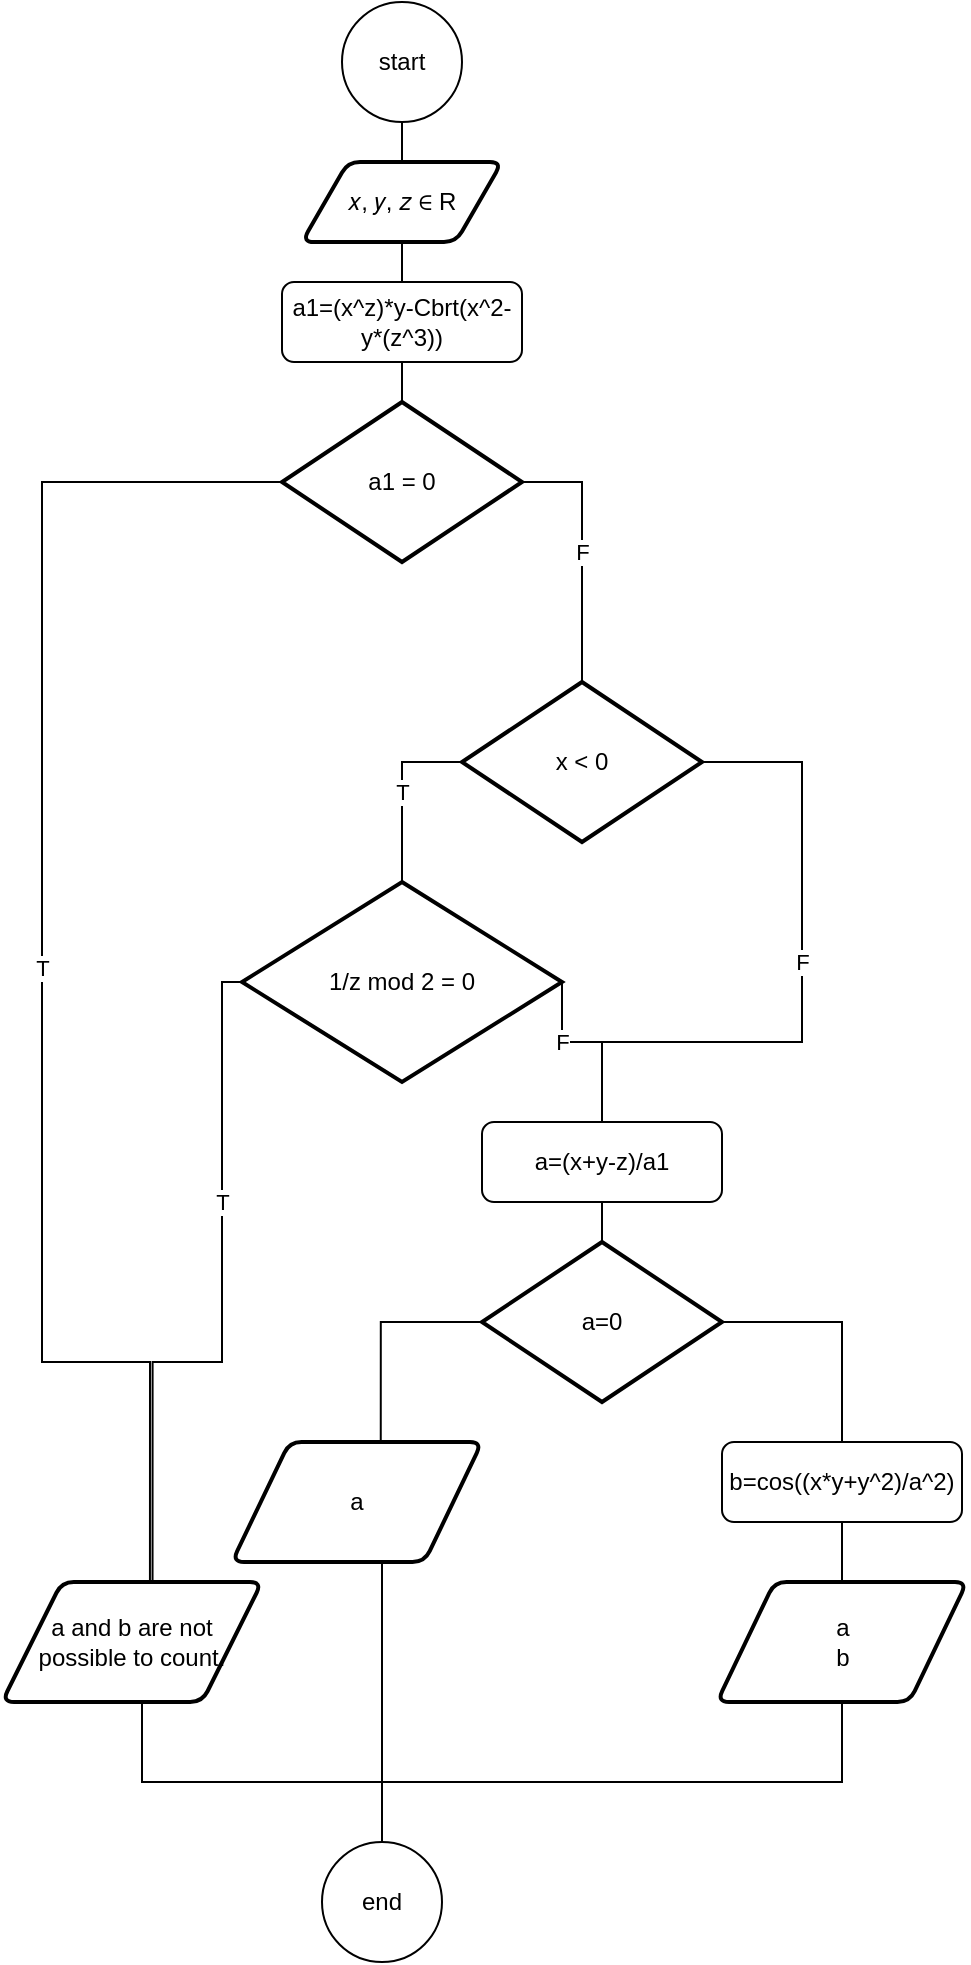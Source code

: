 <mxfile version="15.4.0" type="device" pages="2"><diagram id="MU-m23rfAiFJdFsffINM" name="Page-1"><mxGraphModel dx="1043" dy="663" grid="1" gridSize="10" guides="1" tooltips="1" connect="1" arrows="1" fold="1" page="1" pageScale="1" pageWidth="850" pageHeight="1100" math="0" shadow="0"><root><mxCell id="0"/><mxCell id="1" parent="0"/><mxCell id="2TCXu4S36zcWxt1Dz5-f-3" value="" style="edgeStyle=orthogonalEdgeStyle;rounded=0;orthogonalLoop=1;jettySize=auto;html=1;endArrow=none;endFill=0;" parent="1" source="2TCXu4S36zcWxt1Dz5-f-1" target="2TCXu4S36zcWxt1Dz5-f-2" edge="1"><mxGeometry relative="1" as="geometry"/></mxCell><mxCell id="2TCXu4S36zcWxt1Dz5-f-1" value="start" style="ellipse;whiteSpace=wrap;html=1;aspect=fixed;" parent="1" vertex="1"><mxGeometry x="250" width="60" height="60" as="geometry"/></mxCell><mxCell id="2TCXu4S36zcWxt1Dz5-f-2" value="𝑥, 𝑦, 𝑧 ∈ R" style="shape=parallelogram;html=1;strokeWidth=2;perimeter=parallelogramPerimeter;whiteSpace=wrap;rounded=1;arcSize=12;size=0.23;" parent="1" vertex="1"><mxGeometry x="230" y="80" width="100" height="40" as="geometry"/></mxCell><mxCell id="2TCXu4S36zcWxt1Dz5-f-13" value="F" style="edgeStyle=orthogonalEdgeStyle;rounded=0;orthogonalLoop=1;jettySize=auto;html=1;entryX=0.589;entryY=0.033;entryDx=0;entryDy=0;entryPerimeter=0;endArrow=none;endFill=0;exitX=1;exitY=0.5;exitDx=0;exitDy=0;exitPerimeter=0;" parent="1" source="2TCXu4S36zcWxt1Dz5-f-4" target="2TCXu4S36zcWxt1Dz5-f-11" edge="1"><mxGeometry x="-0.412" relative="1" as="geometry"><Array as="points"><mxPoint x="360" y="520"/><mxPoint x="380" y="520"/><mxPoint x="380" y="561"/></Array><mxPoint as="offset"/></mxGeometry></mxCell><mxCell id="2TCXu4S36zcWxt1Dz5-f-17" value="T" style="edgeStyle=orthogonalEdgeStyle;rounded=0;orthogonalLoop=1;jettySize=auto;html=1;entryX=0.579;entryY=0.022;entryDx=0;entryDy=0;entryPerimeter=0;endArrow=none;endFill=0;startArrow=none;exitX=0;exitY=0.5;exitDx=0;exitDy=0;exitPerimeter=0;" parent="1" source="2TCXu4S36zcWxt1Dz5-f-4" target="2TCXu4S36zcWxt1Dz5-f-9" edge="1"><mxGeometry x="-0.306" relative="1" as="geometry"><Array as="points"><mxPoint x="190" y="490"/><mxPoint x="190" y="680"/><mxPoint x="155" y="680"/></Array><mxPoint x="550" y="230" as="sourcePoint"/><mxPoint as="offset"/></mxGeometry></mxCell><mxCell id="2TCXu4S36zcWxt1Dz5-f-4" value="1/z mod 2 = 0" style="strokeWidth=2;html=1;shape=mxgraph.flowchart.decision;whiteSpace=wrap;" parent="1" vertex="1"><mxGeometry x="200" y="440" width="160" height="100" as="geometry"/></mxCell><mxCell id="2TCXu4S36zcWxt1Dz5-f-7" value="" style="edgeStyle=orthogonalEdgeStyle;rounded=0;orthogonalLoop=1;jettySize=auto;html=1;endArrow=none;endFill=0;" parent="1" source="2TCXu4S36zcWxt1Dz5-f-6" target="2TCXu4S36zcWxt1Dz5-f-2" edge="1"><mxGeometry relative="1" as="geometry"/></mxCell><mxCell id="3bolBMOxF8PM-Eg08KFo-12" value="" style="edgeStyle=orthogonalEdgeStyle;rounded=0;orthogonalLoop=1;jettySize=auto;html=1;endArrow=none;endFill=0;" edge="1" parent="1" source="2TCXu4S36zcWxt1Dz5-f-6" target="3bolBMOxF8PM-Eg08KFo-1"><mxGeometry relative="1" as="geometry"/></mxCell><mxCell id="2TCXu4S36zcWxt1Dz5-f-6" value="a1=(x^z)*y-Cbrt(x^2-y*(z^3))" style="rounded=1;whiteSpace=wrap;html=1;" parent="1" vertex="1"><mxGeometry x="220" y="140" width="120" height="40" as="geometry"/></mxCell><mxCell id="2TCXu4S36zcWxt1Dz5-f-26" style="edgeStyle=orthogonalEdgeStyle;rounded=0;orthogonalLoop=1;jettySize=auto;html=1;endArrow=none;endFill=0;" parent="1" source="2TCXu4S36zcWxt1Dz5-f-9" target="2TCXu4S36zcWxt1Dz5-f-22" edge="1"><mxGeometry relative="1" as="geometry"><Array as="points"><mxPoint x="150" y="890"/><mxPoint x="270" y="890"/></Array></mxGeometry></mxCell><mxCell id="2TCXu4S36zcWxt1Dz5-f-9" value="a and b are not possible to count." style="shape=parallelogram;html=1;strokeWidth=2;perimeter=parallelogramPerimeter;whiteSpace=wrap;rounded=1;arcSize=12;size=0.23;" parent="1" vertex="1"><mxGeometry x="80" y="790" width="130" height="60" as="geometry"/></mxCell><mxCell id="2TCXu4S36zcWxt1Dz5-f-27" style="edgeStyle=orthogonalEdgeStyle;rounded=0;orthogonalLoop=1;jettySize=auto;html=1;entryX=0.5;entryY=0;entryDx=0;entryDy=0;endArrow=none;endFill=0;" parent="1" source="2TCXu4S36zcWxt1Dz5-f-10" target="2TCXu4S36zcWxt1Dz5-f-22" edge="1"><mxGeometry relative="1" as="geometry"><Array as="points"><mxPoint x="500" y="890"/><mxPoint x="270" y="890"/></Array></mxGeometry></mxCell><mxCell id="2TCXu4S36zcWxt1Dz5-f-10" value="a&lt;br&gt;b" style="shape=parallelogram;html=1;strokeWidth=2;perimeter=parallelogramPerimeter;whiteSpace=wrap;rounded=1;arcSize=12;size=0.23;" parent="1" vertex="1"><mxGeometry x="437.5" y="790" width="125" height="60" as="geometry"/></mxCell><mxCell id="2TCXu4S36zcWxt1Dz5-f-16" value="" style="edgeStyle=orthogonalEdgeStyle;rounded=0;orthogonalLoop=1;jettySize=auto;html=1;endArrow=none;endFill=0;" parent="1" source="2TCXu4S36zcWxt1Dz5-f-11" target="2TCXu4S36zcWxt1Dz5-f-15" edge="1"><mxGeometry relative="1" as="geometry"/></mxCell><mxCell id="2TCXu4S36zcWxt1Dz5-f-11" value="a=(x+y-z)/a1" style="rounded=1;whiteSpace=wrap;html=1;" parent="1" vertex="1"><mxGeometry x="320" y="560" width="120" height="40" as="geometry"/></mxCell><mxCell id="2TCXu4S36zcWxt1Dz5-f-23" style="edgeStyle=orthogonalEdgeStyle;rounded=0;orthogonalLoop=1;jettySize=auto;html=1;entryX=0.5;entryY=0;entryDx=0;entryDy=0;endArrow=none;endFill=0;" parent="1" source="2TCXu4S36zcWxt1Dz5-f-14" target="2TCXu4S36zcWxt1Dz5-f-22" edge="1"><mxGeometry relative="1" as="geometry"><Array as="points"><mxPoint x="270" y="840"/><mxPoint x="270" y="840"/></Array></mxGeometry></mxCell><mxCell id="2TCXu4S36zcWxt1Dz5-f-14" value="a" style="shape=parallelogram;html=1;strokeWidth=2;perimeter=parallelogramPerimeter;whiteSpace=wrap;rounded=1;arcSize=12;size=0.23;" parent="1" vertex="1"><mxGeometry x="195" y="720" width="125" height="60" as="geometry"/></mxCell><mxCell id="2TCXu4S36zcWxt1Dz5-f-18" style="edgeStyle=orthogonalEdgeStyle;rounded=0;orthogonalLoop=1;jettySize=auto;html=1;entryX=0.595;entryY=0;entryDx=0;entryDy=0;entryPerimeter=0;endArrow=none;endFill=0;" parent="1" source="2TCXu4S36zcWxt1Dz5-f-15" target="2TCXu4S36zcWxt1Dz5-f-14" edge="1"><mxGeometry relative="1" as="geometry"><Array as="points"><mxPoint x="269" y="660"/></Array></mxGeometry></mxCell><mxCell id="2TCXu4S36zcWxt1Dz5-f-20" style="edgeStyle=orthogonalEdgeStyle;rounded=0;orthogonalLoop=1;jettySize=auto;html=1;entryX=0.5;entryY=0;entryDx=0;entryDy=0;endArrow=none;endFill=0;" parent="1" source="2TCXu4S36zcWxt1Dz5-f-15" target="2TCXu4S36zcWxt1Dz5-f-19" edge="1"><mxGeometry relative="1" as="geometry"><Array as="points"><mxPoint x="500" y="660"/></Array></mxGeometry></mxCell><mxCell id="2TCXu4S36zcWxt1Dz5-f-15" value="a=0" style="strokeWidth=2;html=1;shape=mxgraph.flowchart.decision;whiteSpace=wrap;" parent="1" vertex="1"><mxGeometry x="320" y="620" width="120" height="80" as="geometry"/></mxCell><mxCell id="2TCXu4S36zcWxt1Dz5-f-21" value="" style="edgeStyle=orthogonalEdgeStyle;rounded=0;orthogonalLoop=1;jettySize=auto;html=1;endArrow=none;endFill=0;" parent="1" source="2TCXu4S36zcWxt1Dz5-f-19" target="2TCXu4S36zcWxt1Dz5-f-10" edge="1"><mxGeometry relative="1" as="geometry"/></mxCell><mxCell id="2TCXu4S36zcWxt1Dz5-f-19" value="b=cos((x*y+y^2)/a^2)" style="rounded=1;whiteSpace=wrap;html=1;" parent="1" vertex="1"><mxGeometry x="440" y="720" width="120" height="40" as="geometry"/></mxCell><mxCell id="2TCXu4S36zcWxt1Dz5-f-22" value="end" style="ellipse;whiteSpace=wrap;html=1;aspect=fixed;" parent="1" vertex="1"><mxGeometry x="240" y="920" width="60" height="60" as="geometry"/></mxCell><mxCell id="3bolBMOxF8PM-Eg08KFo-8" value="F" style="edgeStyle=orthogonalEdgeStyle;rounded=0;orthogonalLoop=1;jettySize=auto;html=1;entryX=0.5;entryY=0;entryDx=0;entryDy=0;entryPerimeter=0;endArrow=none;endFill=0;" edge="1" parent="1" source="3bolBMOxF8PM-Eg08KFo-1" target="3bolBMOxF8PM-Eg08KFo-4"><mxGeometry relative="1" as="geometry"><Array as="points"><mxPoint x="370" y="240"/></Array></mxGeometry></mxCell><mxCell id="3bolBMOxF8PM-Eg08KFo-15" value="T" style="edgeStyle=orthogonalEdgeStyle;rounded=0;orthogonalLoop=1;jettySize=auto;html=1;endArrow=none;endFill=0;entryX=0.569;entryY=0.011;entryDx=0;entryDy=0;entryPerimeter=0;" edge="1" parent="1" source="3bolBMOxF8PM-Eg08KFo-1" target="2TCXu4S36zcWxt1Dz5-f-9"><mxGeometry relative="1" as="geometry"><mxPoint x="90" y="541.333" as="targetPoint"/><Array as="points"><mxPoint x="100" y="240"/><mxPoint x="100" y="680"/><mxPoint x="154" y="680"/></Array></mxGeometry></mxCell><mxCell id="3bolBMOxF8PM-Eg08KFo-1" value="a1 = 0" style="strokeWidth=2;html=1;shape=mxgraph.flowchart.decision;whiteSpace=wrap;" vertex="1" parent="1"><mxGeometry x="220" y="200" width="120" height="80" as="geometry"/></mxCell><mxCell id="3bolBMOxF8PM-Eg08KFo-10" value="T" style="edgeStyle=orthogonalEdgeStyle;rounded=0;orthogonalLoop=1;jettySize=auto;html=1;endArrow=none;endFill=0;entryX=0.5;entryY=0;entryDx=0;entryDy=0;entryPerimeter=0;" edge="1" parent="1" source="3bolBMOxF8PM-Eg08KFo-4" target="2TCXu4S36zcWxt1Dz5-f-4"><mxGeometry relative="1" as="geometry"><mxPoint x="280" y="430" as="targetPoint"/><Array as="points"><mxPoint x="280" y="380"/></Array></mxGeometry></mxCell><mxCell id="3bolBMOxF8PM-Eg08KFo-16" value="F" style="edgeStyle=orthogonalEdgeStyle;rounded=0;orthogonalLoop=1;jettySize=auto;html=1;endArrow=none;endFill=0;" edge="1" parent="1" source="3bolBMOxF8PM-Eg08KFo-4"><mxGeometry relative="1" as="geometry"><mxPoint x="380" y="530" as="targetPoint"/><Array as="points"><mxPoint x="480" y="380"/><mxPoint x="480" y="520"/><mxPoint x="380" y="520"/></Array></mxGeometry></mxCell><mxCell id="3bolBMOxF8PM-Eg08KFo-4" value="x &amp;lt; 0" style="strokeWidth=2;html=1;shape=mxgraph.flowchart.decision;whiteSpace=wrap;" vertex="1" parent="1"><mxGeometry x="310" y="340" width="120" height="80" as="geometry"/></mxCell></root></mxGraphModel></diagram><diagram id="euLcxx2mQepriZrTO9SU" name="Page-2"><mxGraphModel dx="782" dy="497" grid="1" gridSize="10" guides="1" tooltips="1" connect="1" arrows="1" fold="1" page="1" pageScale="1" pageWidth="850" pageHeight="1100" math="0" shadow="0"><root><mxCell id="Y0sjtifXvX3e3eXYDPva-0"/><mxCell id="Y0sjtifXvX3e3eXYDPva-1" parent="Y0sjtifXvX3e3eXYDPva-0"/><mxCell id="Y0sjtifXvX3e3eXYDPva-2" value="start" style="ellipse;whiteSpace=wrap;html=1;aspect=fixed;" parent="Y0sjtifXvX3e3eXYDPva-1" vertex="1"><mxGeometry x="290" y="10" width="60" height="60" as="geometry"/></mxCell><mxCell id="Y0sjtifXvX3e3eXYDPva-9" value="" style="edgeStyle=orthogonalEdgeStyle;rounded=0;orthogonalLoop=1;jettySize=auto;html=1;endArrow=none;endFill=0;" parent="Y0sjtifXvX3e3eXYDPva-1" source="Y0sjtifXvX3e3eXYDPva-3" target="Y0sjtifXvX3e3eXYDPva-4" edge="1"><mxGeometry relative="1" as="geometry"/></mxCell><mxCell id="Y0sjtifXvX3e3eXYDPva-3" value="n = 10&lt;br&gt;n &amp;lt;= 99&lt;br&gt;n++" style="shape=hexagon;perimeter=hexagonPerimeter2;whiteSpace=wrap;html=1;fixedSize=1;" parent="Y0sjtifXvX3e3eXYDPva-1" vertex="1"><mxGeometry x="260" y="160" width="120" height="80" as="geometry"/></mxCell><mxCell id="Y0sjtifXvX3e3eXYDPva-5" value="" style="edgeStyle=orthogonalEdgeStyle;rounded=0;orthogonalLoop=1;jettySize=auto;html=1;endArrow=none;endFill=0;" parent="Y0sjtifXvX3e3eXYDPva-1" source="Y0sjtifXvX3e3eXYDPva-4" target="Y0sjtifXvX3e3eXYDPva-2" edge="1"><mxGeometry relative="1" as="geometry"/></mxCell><mxCell id="Y0sjtifXvX3e3eXYDPva-4" value="temp = 0" style="rounded=1;whiteSpace=wrap;html=1;" parent="Y0sjtifXvX3e3eXYDPva-1" vertex="1"><mxGeometry x="260" y="80" width="120" height="40" as="geometry"/></mxCell><mxCell id="Y0sjtifXvX3e3eXYDPva-6" value="n = 100&lt;br&gt;n &amp;lt;= 999&lt;br&gt;n++" style="shape=hexagon;perimeter=hexagonPerimeter2;whiteSpace=wrap;html=1;fixedSize=1;" parent="Y0sjtifXvX3e3eXYDPva-1" vertex="1"><mxGeometry x="260" y="550" width="120" height="80" as="geometry"/></mxCell><mxCell id="Y0sjtifXvX3e3eXYDPva-11" value="" style="edgeStyle=orthogonalEdgeStyle;rounded=0;orthogonalLoop=1;jettySize=auto;html=1;endArrow=none;endFill=0;" parent="Y0sjtifXvX3e3eXYDPva-1" source="Y0sjtifXvX3e3eXYDPva-10" target="Y0sjtifXvX3e3eXYDPva-3" edge="1"><mxGeometry relative="1" as="geometry"/></mxCell><mxCell id="Y0sjtifXvX3e3eXYDPva-10" value="temp = (n/10)^2+(n%10)^2" style="rounded=1;whiteSpace=wrap;html=1;" parent="Y0sjtifXvX3e3eXYDPva-1" vertex="1"><mxGeometry x="260" y="260" width="120" height="40" as="geometry"/></mxCell><mxCell id="Y0sjtifXvX3e3eXYDPva-13" value="" style="edgeStyle=orthogonalEdgeStyle;rounded=0;orthogonalLoop=1;jettySize=auto;html=1;endArrow=none;endFill=0;" parent="Y0sjtifXvX3e3eXYDPva-1" source="Y0sjtifXvX3e3eXYDPva-12" target="Y0sjtifXvX3e3eXYDPva-10" edge="1"><mxGeometry relative="1" as="geometry"/></mxCell><mxCell id="Y0sjtifXvX3e3eXYDPva-15" value="F" style="edgeStyle=orthogonalEdgeStyle;rounded=0;orthogonalLoop=1;jettySize=auto;html=1;entryX=0.5;entryY=0;entryDx=0;entryDy=0;endArrow=none;endFill=0;" parent="Y0sjtifXvX3e3eXYDPva-1" source="Y0sjtifXvX3e3eXYDPva-12" target="Y0sjtifXvX3e3eXYDPva-16" edge="1"><mxGeometry relative="1" as="geometry"><mxPoint x="400" y="540" as="targetPoint"/><Array as="points"><mxPoint x="320" y="410"/><mxPoint x="400" y="410"/><mxPoint x="400" y="480"/></Array></mxGeometry></mxCell><mxCell id="Y0sjtifXvX3e3eXYDPva-19" value="T" style="edgeStyle=orthogonalEdgeStyle;rounded=0;orthogonalLoop=1;jettySize=auto;html=1;entryX=0.5;entryY=0;entryDx=0;entryDy=0;endArrow=none;endFill=0;" parent="Y0sjtifXvX3e3eXYDPva-1" source="Y0sjtifXvX3e3eXYDPva-12" target="Y0sjtifXvX3e3eXYDPva-18" edge="1"><mxGeometry x="-0.5" relative="1" as="geometry"><Array as="points"><mxPoint x="320" y="410"/><mxPoint x="245" y="410"/><mxPoint x="245" y="430"/></Array><mxPoint as="offset"/></mxGeometry></mxCell><mxCell id="Y0sjtifXvX3e3eXYDPva-12" value="temp = n" style="strokeWidth=2;html=1;shape=mxgraph.flowchart.decision;whiteSpace=wrap;" parent="Y0sjtifXvX3e3eXYDPva-1" vertex="1"><mxGeometry x="260" y="320" width="120" height="80" as="geometry"/></mxCell><mxCell id="Y0sjtifXvX3e3eXYDPva-25" style="edgeStyle=orthogonalEdgeStyle;rounded=0;orthogonalLoop=1;jettySize=auto;html=1;entryX=0.5;entryY=0;entryDx=0;entryDy=0;endArrow=none;endFill=0;" parent="Y0sjtifXvX3e3eXYDPva-1" source="Y0sjtifXvX3e3eXYDPva-16" target="Y0sjtifXvX3e3eXYDPva-6" edge="1"><mxGeometry relative="1" as="geometry"><Array as="points"><mxPoint x="397" y="520"/><mxPoint x="320" y="520"/></Array></mxGeometry></mxCell><mxCell id="Y0sjtifXvX3e3eXYDPva-16" value="1" style="ellipse;whiteSpace=wrap;html=1;aspect=fixed;" parent="Y0sjtifXvX3e3eXYDPva-1" vertex="1"><mxGeometry x="378.5" y="470" width="33" height="33" as="geometry"/></mxCell><mxCell id="Y0sjtifXvX3e3eXYDPva-18" value="n" style="shape=parallelogram;html=1;strokeWidth=2;perimeter=parallelogramPerimeter;whiteSpace=wrap;rounded=1;arcSize=12;size=0.23;" parent="Y0sjtifXvX3e3eXYDPva-1" vertex="1"><mxGeometry x="210" y="420" width="80" height="38" as="geometry"/></mxCell><mxCell id="Y0sjtifXvX3e3eXYDPva-24" style="edgeStyle=orthogonalEdgeStyle;rounded=0;orthogonalLoop=1;jettySize=auto;html=1;entryX=0.5;entryY=0;entryDx=0;entryDy=0;endArrow=none;endFill=0;" parent="Y0sjtifXvX3e3eXYDPva-1" source="Y0sjtifXvX3e3eXYDPva-20" target="Y0sjtifXvX3e3eXYDPva-6" edge="1"><mxGeometry relative="1" as="geometry"><Array as="points"><mxPoint x="250" y="520"/><mxPoint x="320" y="520"/></Array></mxGeometry></mxCell><mxCell id="zIEgHezG901v5Ytlu14R-0" style="edgeStyle=orthogonalEdgeStyle;rounded=0;orthogonalLoop=1;jettySize=auto;html=1;entryX=0.5;entryY=1;entryDx=0;entryDy=0;endArrow=none;endFill=0;" edge="1" parent="Y0sjtifXvX3e3eXYDPva-1" source="Y0sjtifXvX3e3eXYDPva-20" target="Y0sjtifXvX3e3eXYDPva-18"><mxGeometry relative="1" as="geometry"/></mxCell><mxCell id="Y0sjtifXvX3e3eXYDPva-20" value="1" style="ellipse;whiteSpace=wrap;html=1;aspect=fixed;" parent="Y0sjtifXvX3e3eXYDPva-1" vertex="1"><mxGeometry x="235" y="480" width="30" height="30" as="geometry"/></mxCell><mxCell id="Y0sjtifXvX3e3eXYDPva-23" value="" style="edgeStyle=orthogonalEdgeStyle;rounded=0;orthogonalLoop=1;jettySize=auto;html=1;endArrow=none;endFill=0;" parent="Y0sjtifXvX3e3eXYDPva-1" source="Y0sjtifXvX3e3eXYDPva-22" target="Y0sjtifXvX3e3eXYDPva-4" edge="1"><mxGeometry relative="1" as="geometry"><Array as="points"><mxPoint x="255" y="150"/><mxPoint x="320" y="150"/></Array></mxGeometry></mxCell><mxCell id="Y0sjtifXvX3e3eXYDPva-22" value="1" style="ellipse;whiteSpace=wrap;html=1;aspect=fixed;" parent="Y0sjtifXvX3e3eXYDPva-1" vertex="1"><mxGeometry x="228.5" y="130" width="30" height="30" as="geometry"/></mxCell><mxCell id="Y0sjtifXvX3e3eXYDPva-27" value="" style="edgeStyle=orthogonalEdgeStyle;rounded=0;orthogonalLoop=1;jettySize=auto;html=1;endArrow=none;endFill=0;" parent="Y0sjtifXvX3e3eXYDPva-1" source="Y0sjtifXvX3e3eXYDPva-26" target="Y0sjtifXvX3e3eXYDPva-6" edge="1"><mxGeometry relative="1" as="geometry"/></mxCell><mxCell id="Y0sjtifXvX3e3eXYDPva-26" value="x1 = n/100&lt;br&gt;x2 = n-100*x1" style="rounded=1;whiteSpace=wrap;html=1;" parent="Y0sjtifXvX3e3eXYDPva-1" vertex="1"><mxGeometry x="250" y="640" width="140" height="40" as="geometry"/></mxCell><mxCell id="Y0sjtifXvX3e3eXYDPva-29" value="" style="edgeStyle=orthogonalEdgeStyle;rounded=0;orthogonalLoop=1;jettySize=auto;html=1;endArrow=none;endFill=0;" parent="Y0sjtifXvX3e3eXYDPva-1" source="Y0sjtifXvX3e3eXYDPva-28" target="Y0sjtifXvX3e3eXYDPva-26" edge="1"><mxGeometry relative="1" as="geometry"/></mxCell><mxCell id="Y0sjtifXvX3e3eXYDPva-28" value="temp = x1^3+(x2/10)^3+(x2%10)^3" style="rounded=1;whiteSpace=wrap;html=1;" parent="Y0sjtifXvX3e3eXYDPva-1" vertex="1"><mxGeometry x="258.5" y="700" width="120" height="40" as="geometry"/></mxCell><mxCell id="Y0sjtifXvX3e3eXYDPva-36" value="" style="edgeStyle=orthogonalEdgeStyle;rounded=0;orthogonalLoop=1;jettySize=auto;html=1;endArrow=none;endFill=0;" parent="Y0sjtifXvX3e3eXYDPva-1" source="Y0sjtifXvX3e3eXYDPva-32" target="Y0sjtifXvX3e3eXYDPva-28" edge="1"><mxGeometry relative="1" as="geometry"/></mxCell><mxCell id="Y0sjtifXvX3e3eXYDPva-44" value="T" style="edgeStyle=orthogonalEdgeStyle;rounded=0;orthogonalLoop=1;jettySize=auto;html=1;entryX=0.5;entryY=0;entryDx=0;entryDy=0;endArrow=none;endFill=0;" parent="Y0sjtifXvX3e3eXYDPva-1" source="Y0sjtifXvX3e3eXYDPva-32" target="Y0sjtifXvX3e3eXYDPva-37" edge="1"><mxGeometry relative="1" as="geometry"><Array as="points"><mxPoint x="230" y="800"/></Array></mxGeometry></mxCell><mxCell id="Y0sjtifXvX3e3eXYDPva-45" value="F" style="edgeStyle=orthogonalEdgeStyle;rounded=0;orthogonalLoop=1;jettySize=auto;html=1;entryX=0.5;entryY=0;entryDx=0;entryDy=0;endArrow=none;endFill=0;" parent="Y0sjtifXvX3e3eXYDPva-1" source="Y0sjtifXvX3e3eXYDPva-32" target="Y0sjtifXvX3e3eXYDPva-33" edge="1"><mxGeometry relative="1" as="geometry"><Array as="points"><mxPoint x="397" y="800"/><mxPoint x="397" y="860"/></Array></mxGeometry></mxCell><mxCell id="Y0sjtifXvX3e3eXYDPva-32" value="temp = n" style="strokeWidth=2;html=1;shape=mxgraph.flowchart.decision;whiteSpace=wrap;" parent="Y0sjtifXvX3e3eXYDPva-1" vertex="1"><mxGeometry x="258.5" y="760" width="120" height="80" as="geometry"/></mxCell><mxCell id="Y0sjtifXvX3e3eXYDPva-51" style="edgeStyle=orthogonalEdgeStyle;rounded=0;orthogonalLoop=1;jettySize=auto;html=1;entryX=0.5;entryY=0;entryDx=0;entryDy=0;endArrow=none;endFill=0;" parent="Y0sjtifXvX3e3eXYDPva-1" source="Y0sjtifXvX3e3eXYDPva-33" target="Y0sjtifXvX3e3eXYDPva-48" edge="1"><mxGeometry relative="1" as="geometry"><Array as="points"><mxPoint x="397" y="910"/><mxPoint x="319" y="910"/></Array></mxGeometry></mxCell><mxCell id="Y0sjtifXvX3e3eXYDPva-33" value="2" style="ellipse;whiteSpace=wrap;html=1;aspect=fixed;" parent="Y0sjtifXvX3e3eXYDPva-1" vertex="1"><mxGeometry x="380" y="867" width="33" height="33" as="geometry"/></mxCell><mxCell id="Y0sjtifXvX3e3eXYDPva-39" value="" style="edgeStyle=orthogonalEdgeStyle;rounded=0;orthogonalLoop=1;jettySize=auto;html=1;endArrow=none;endFill=0;" parent="Y0sjtifXvX3e3eXYDPva-1" source="Y0sjtifXvX3e3eXYDPva-35" target="Y0sjtifXvX3e3eXYDPva-37" edge="1"><mxGeometry relative="1" as="geometry"/></mxCell><mxCell id="Y0sjtifXvX3e3eXYDPva-49" style="edgeStyle=orthogonalEdgeStyle;rounded=0;orthogonalLoop=1;jettySize=auto;html=1;entryX=0.5;entryY=0;entryDx=0;entryDy=0;endArrow=none;endFill=0;" parent="Y0sjtifXvX3e3eXYDPva-1" source="Y0sjtifXvX3e3eXYDPva-35" target="Y0sjtifXvX3e3eXYDPva-48" edge="1"><mxGeometry relative="1" as="geometry"><Array as="points"><mxPoint x="230" y="910"/><mxPoint x="319" y="910"/></Array></mxGeometry></mxCell><mxCell id="Y0sjtifXvX3e3eXYDPva-35" value="2" style="ellipse;whiteSpace=wrap;html=1;aspect=fixed;" parent="Y0sjtifXvX3e3eXYDPva-1" vertex="1"><mxGeometry x="215" y="870" width="30" height="30" as="geometry"/></mxCell><mxCell id="Y0sjtifXvX3e3eXYDPva-37" value="n" style="shape=parallelogram;html=1;strokeWidth=2;perimeter=parallelogramPerimeter;whiteSpace=wrap;rounded=1;arcSize=12;size=0.23;" parent="Y0sjtifXvX3e3eXYDPva-1" vertex="1"><mxGeometry x="190" y="820" width="80" height="38" as="geometry"/></mxCell><mxCell id="Y0sjtifXvX3e3eXYDPva-47" style="edgeStyle=orthogonalEdgeStyle;rounded=0;orthogonalLoop=1;jettySize=auto;html=1;endArrow=none;endFill=0;" parent="Y0sjtifXvX3e3eXYDPva-1" source="Y0sjtifXvX3e3eXYDPva-46" edge="1"><mxGeometry relative="1" as="geometry"><mxPoint x="320" y="535" as="targetPoint"/></mxGeometry></mxCell><mxCell id="Y0sjtifXvX3e3eXYDPva-46" value="2" style="ellipse;whiteSpace=wrap;html=1;aspect=fixed;" parent="Y0sjtifXvX3e3eXYDPva-1" vertex="1"><mxGeometry x="205" y="520" width="30" height="30" as="geometry"/></mxCell><mxCell id="Y0sjtifXvX3e3eXYDPva-53" value="" style="edgeStyle=orthogonalEdgeStyle;rounded=0;orthogonalLoop=1;jettySize=auto;html=1;endArrow=none;endFill=0;" parent="Y0sjtifXvX3e3eXYDPva-1" source="Y0sjtifXvX3e3eXYDPva-48" target="Y0sjtifXvX3e3eXYDPva-52" edge="1"><mxGeometry relative="1" as="geometry"/></mxCell><mxCell id="Y0sjtifXvX3e3eXYDPva-48" value="n = 10&lt;br&gt;n &amp;lt;= 99&lt;br&gt;n++" style="shape=hexagon;perimeter=hexagonPerimeter2;whiteSpace=wrap;html=1;fixedSize=1;" parent="Y0sjtifXvX3e3eXYDPva-1" vertex="1"><mxGeometry x="258.5" y="950" width="120" height="80" as="geometry"/></mxCell><mxCell id="Y0sjtifXvX3e3eXYDPva-52" value="x1 = n/1000&lt;br&gt;x2 =&amp;nbsp;(n - 1000 * x1) / 100&lt;br&gt;x3 = n - 1000 * x1 - 100 * x2" style="rounded=1;whiteSpace=wrap;html=1;" parent="Y0sjtifXvX3e3eXYDPva-1" vertex="1"><mxGeometry x="240" y="1040" width="160" height="60" as="geometry"/></mxCell><mxCell id="Y0sjtifXvX3e3eXYDPva-55" value="" style="edgeStyle=orthogonalEdgeStyle;rounded=0;orthogonalLoop=1;jettySize=auto;html=1;endArrow=none;endFill=0;" parent="Y0sjtifXvX3e3eXYDPva-1" source="Y0sjtifXvX3e3eXYDPva-54" target="Y0sjtifXvX3e3eXYDPva-52" edge="1"><mxGeometry relative="1" as="geometry"/></mxCell><mxCell id="Y0sjtifXvX3e3eXYDPva-54" value="temp = x1^4+x2^4+(x3/10)^4+(x3%10)^4" style="rounded=1;whiteSpace=wrap;html=1;" parent="Y0sjtifXvX3e3eXYDPva-1" vertex="1"><mxGeometry x="260" y="1120" width="120" height="40" as="geometry"/></mxCell><mxCell id="Y0sjtifXvX3e3eXYDPva-57" value="" style="edgeStyle=orthogonalEdgeStyle;rounded=0;orthogonalLoop=1;jettySize=auto;html=1;endArrow=none;endFill=0;" parent="Y0sjtifXvX3e3eXYDPva-1" source="Y0sjtifXvX3e3eXYDPva-56" target="Y0sjtifXvX3e3eXYDPva-54" edge="1"><mxGeometry relative="1" as="geometry"/></mxCell><mxCell id="Y0sjtifXvX3e3eXYDPva-63" style="edgeStyle=orthogonalEdgeStyle;rounded=0;orthogonalLoop=1;jettySize=auto;html=1;entryX=0.5;entryY=0;entryDx=0;entryDy=0;endArrow=none;endFill=0;" parent="Y0sjtifXvX3e3eXYDPva-1" source="Y0sjtifXvX3e3eXYDPva-56" target="Y0sjtifXvX3e3eXYDPva-58" edge="1"><mxGeometry relative="1" as="geometry"><Array as="points"><mxPoint x="244" y="1220"/></Array></mxGeometry></mxCell><mxCell id="Y0sjtifXvX3e3eXYDPva-64" style="edgeStyle=orthogonalEdgeStyle;rounded=0;orthogonalLoop=1;jettySize=auto;html=1;entryX=0.5;entryY=0;entryDx=0;entryDy=0;endArrow=none;endFill=0;" parent="Y0sjtifXvX3e3eXYDPva-1" source="Y0sjtifXvX3e3eXYDPva-56" target="Y0sjtifXvX3e3eXYDPva-60" edge="1"><mxGeometry relative="1" as="geometry"/></mxCell><mxCell id="Y0sjtifXvX3e3eXYDPva-56" value="temp = n" style="strokeWidth=2;html=1;shape=mxgraph.flowchart.decision;whiteSpace=wrap;" parent="Y0sjtifXvX3e3eXYDPva-1" vertex="1"><mxGeometry x="260" y="1180" width="120" height="80" as="geometry"/></mxCell><mxCell id="Y0sjtifXvX3e3eXYDPva-58" value="n" style="shape=parallelogram;html=1;strokeWidth=2;perimeter=parallelogramPerimeter;whiteSpace=wrap;rounded=1;arcSize=12;size=0.23;" parent="Y0sjtifXvX3e3eXYDPva-1" vertex="1"><mxGeometry x="203.5" y="1250" width="80" height="38" as="geometry"/></mxCell><mxCell id="Y0sjtifXvX3e3eXYDPva-62" value="" style="edgeStyle=orthogonalEdgeStyle;rounded=0;orthogonalLoop=1;jettySize=auto;html=1;endArrow=none;endFill=0;" parent="Y0sjtifXvX3e3eXYDPva-1" source="Y0sjtifXvX3e3eXYDPva-59" target="Y0sjtifXvX3e3eXYDPva-58" edge="1"><mxGeometry relative="1" as="geometry"/></mxCell><mxCell id="Y0sjtifXvX3e3eXYDPva-68" style="edgeStyle=orthogonalEdgeStyle;rounded=0;orthogonalLoop=1;jettySize=auto;html=1;entryX=0.5;entryY=0;entryDx=0;entryDy=0;endArrow=none;endFill=0;" parent="Y0sjtifXvX3e3eXYDPva-1" source="Y0sjtifXvX3e3eXYDPva-59" target="Y0sjtifXvX3e3eXYDPva-67" edge="1"><mxGeometry relative="1" as="geometry"><Array as="points"><mxPoint x="244" y="1360"/><mxPoint x="319" y="1360"/></Array></mxGeometry></mxCell><mxCell id="Y0sjtifXvX3e3eXYDPva-59" value="3" style="ellipse;whiteSpace=wrap;html=1;aspect=fixed;" parent="Y0sjtifXvX3e3eXYDPva-1" vertex="1"><mxGeometry x="228.5" y="1310" width="30" height="30" as="geometry"/></mxCell><mxCell id="Y0sjtifXvX3e3eXYDPva-69" style="edgeStyle=orthogonalEdgeStyle;rounded=0;orthogonalLoop=1;jettySize=auto;html=1;entryX=0.5;entryY=0;entryDx=0;entryDy=0;endArrow=none;endFill=0;" parent="Y0sjtifXvX3e3eXYDPva-1" source="Y0sjtifXvX3e3eXYDPva-60" target="Y0sjtifXvX3e3eXYDPva-67" edge="1"><mxGeometry relative="1" as="geometry"><Array as="points"><mxPoint x="405" y="1360"/><mxPoint x="319" y="1360"/></Array></mxGeometry></mxCell><mxCell id="Y0sjtifXvX3e3eXYDPva-60" value="3" style="ellipse;whiteSpace=wrap;html=1;aspect=fixed;" parent="Y0sjtifXvX3e3eXYDPva-1" vertex="1"><mxGeometry x="390" y="1310" width="30" height="30" as="geometry"/></mxCell><mxCell id="Y0sjtifXvX3e3eXYDPva-66" style="edgeStyle=orthogonalEdgeStyle;rounded=0;orthogonalLoop=1;jettySize=auto;html=1;endArrow=none;endFill=0;" parent="Y0sjtifXvX3e3eXYDPva-1" source="Y0sjtifXvX3e3eXYDPva-65" edge="1"><mxGeometry relative="1" as="geometry"><mxPoint x="320" y="935" as="targetPoint"/></mxGeometry></mxCell><mxCell id="Y0sjtifXvX3e3eXYDPva-65" value="3" style="ellipse;whiteSpace=wrap;html=1;aspect=fixed;" parent="Y0sjtifXvX3e3eXYDPva-1" vertex="1"><mxGeometry x="215" y="920" width="30" height="30" as="geometry"/></mxCell><mxCell id="Y0sjtifXvX3e3eXYDPva-67" value="end" style="ellipse;whiteSpace=wrap;html=1;aspect=fixed;" parent="Y0sjtifXvX3e3eXYDPva-1" vertex="1"><mxGeometry x="288.5" y="1400" width="60" height="60" as="geometry"/></mxCell></root></mxGraphModel></diagram></mxfile>